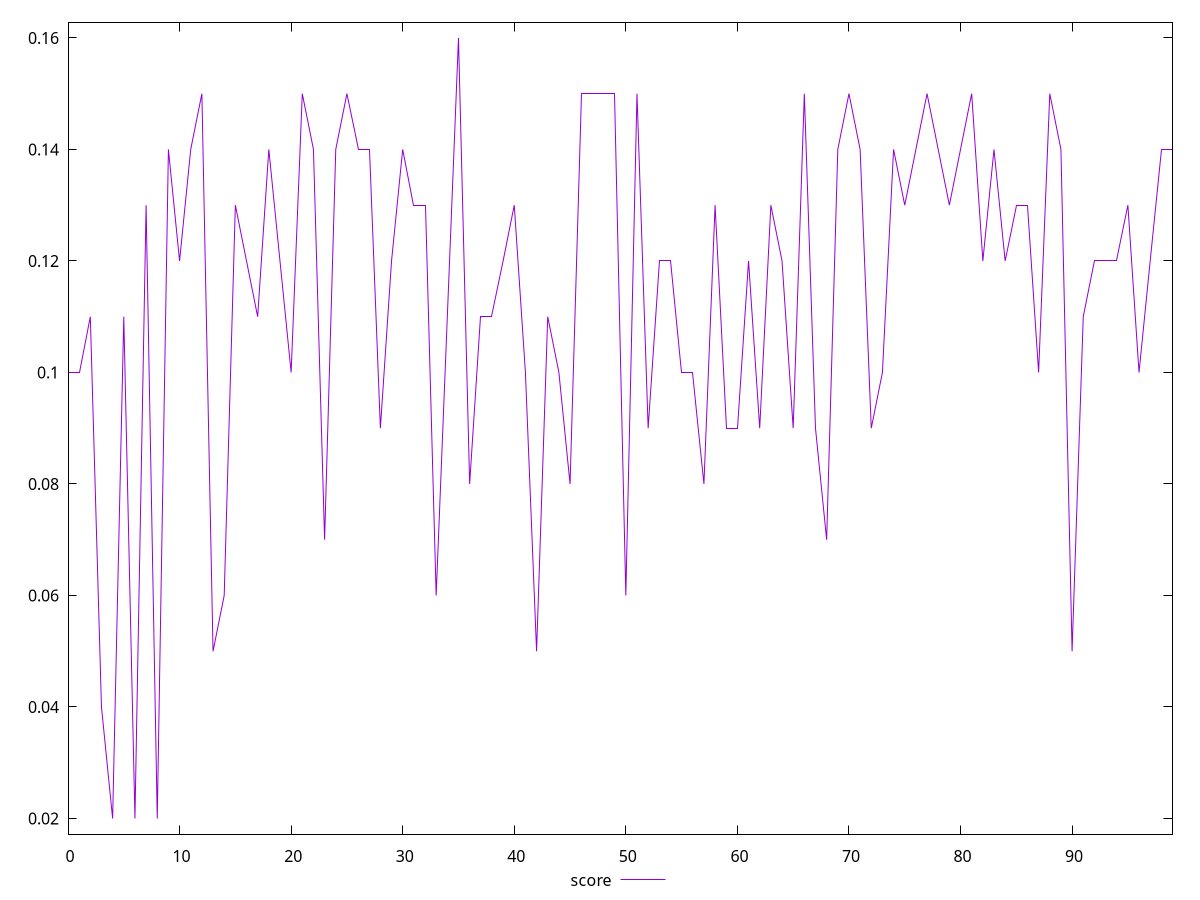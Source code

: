 reset

$score <<EOF
0 0.1
1 0.1
2 0.11
3 0.04
4 0.02
5 0.11
6 0.02
7 0.13
8 0.02
9 0.14
10 0.12
11 0.14
12 0.15
13 0.05
14 0.06
15 0.13
16 0.12
17 0.11
18 0.14
19 0.12
20 0.1
21 0.15
22 0.14
23 0.07
24 0.14
25 0.15
26 0.14
27 0.14
28 0.09
29 0.12
30 0.14
31 0.13
32 0.13
33 0.06
34 0.11
35 0.16
36 0.08
37 0.11
38 0.11
39 0.12
40 0.13
41 0.1
42 0.05
43 0.11
44 0.1
45 0.08
46 0.15
47 0.15
48 0.15
49 0.15
50 0.06
51 0.15
52 0.09
53 0.12
54 0.12
55 0.1
56 0.1
57 0.08
58 0.13
59 0.09
60 0.09
61 0.12
62 0.09
63 0.13
64 0.12
65 0.09
66 0.15
67 0.09
68 0.07
69 0.14
70 0.15
71 0.14
72 0.09
73 0.1
74 0.14
75 0.13
76 0.14
77 0.15
78 0.14
79 0.13
80 0.14
81 0.15
82 0.12
83 0.14
84 0.12
85 0.13
86 0.13
87 0.1
88 0.15
89 0.14
90 0.05
91 0.11
92 0.12
93 0.12
94 0.12
95 0.13
96 0.1
97 0.12
98 0.14
99 0.14
EOF

set key outside below
set xrange [0:99]
set yrange [0.0172:0.1628]
set trange [0.0172:0.1628]
set terminal svg size 640, 500 enhanced background rgb 'white'
set output "report_00025_2021-02-22T21:38:55.199Z/max-potential-fid/samples/pages+cached/score/values.svg"

plot $score title "score" with line

reset
